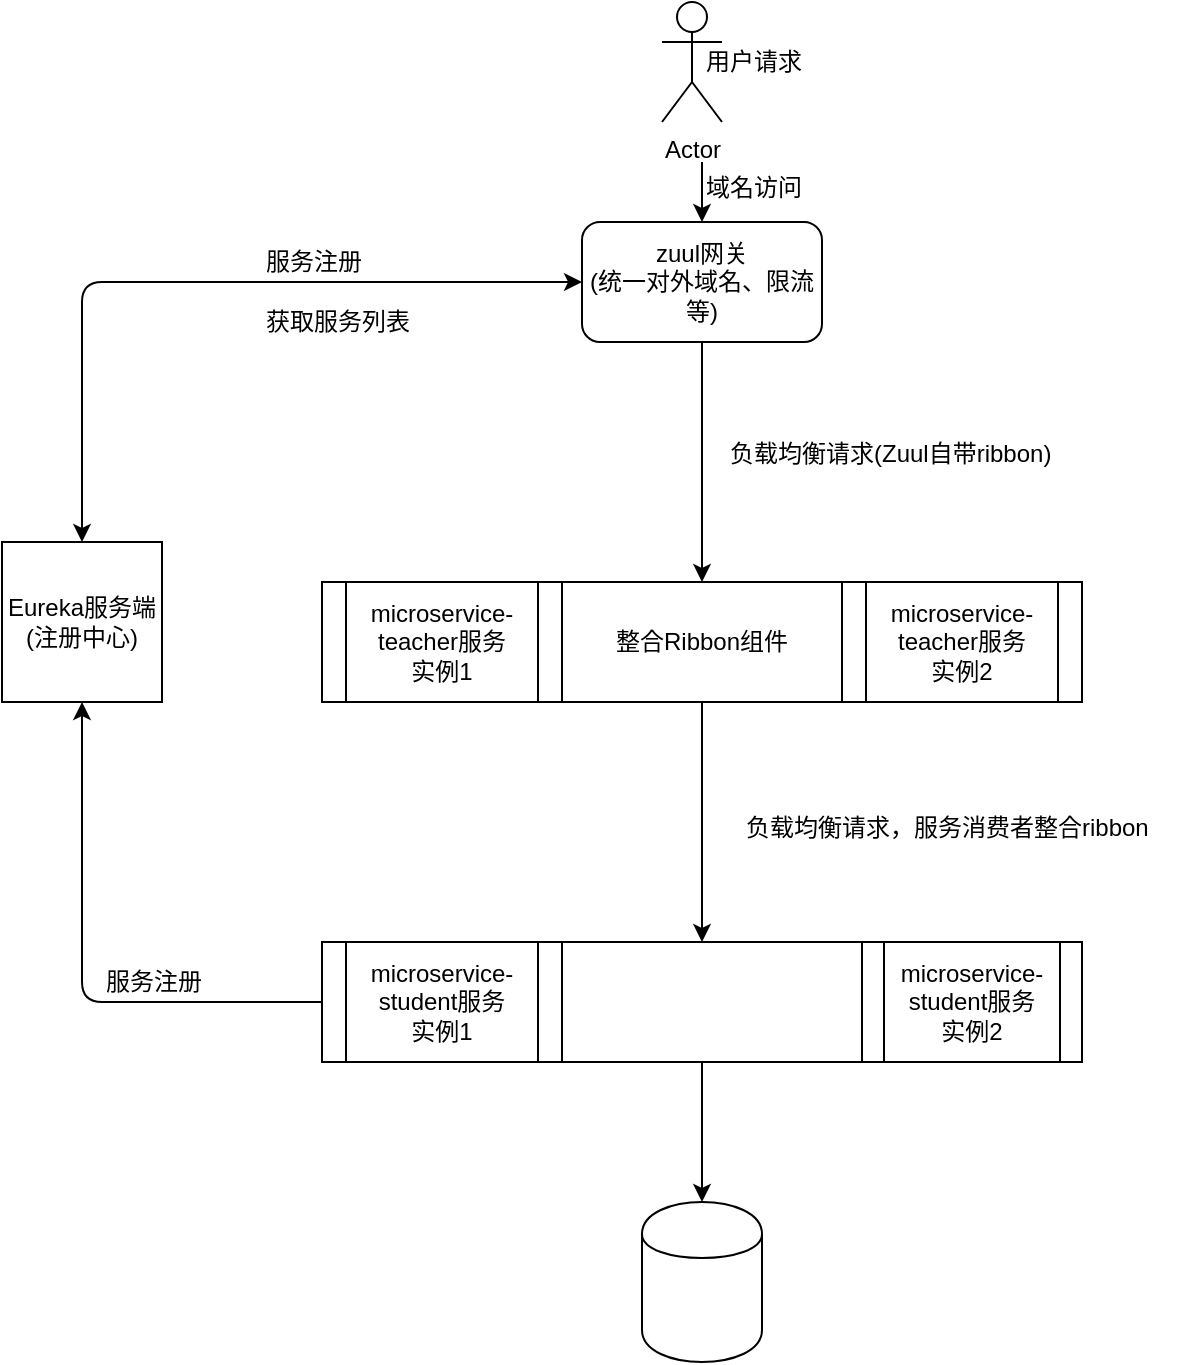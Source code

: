 <mxfile version="12.0.0" type="github" pages="1"><diagram id="UodmwTNIVUWjcvADWhPr" name="Page-1"><mxGraphModel dx="1024" dy="539" grid="1" gridSize="10" guides="1" tooltips="1" connect="1" arrows="1" fold="1" page="1" pageScale="1" pageWidth="827" pageHeight="1169" math="0" shadow="0"><root><mxCell id="0"/><mxCell id="1" parent="0"/><mxCell id="faPjB3JRIvHyebPJea7A-1" value="&lt;div&gt;Eureka服务端&lt;/div&gt;&lt;div&gt;(注册中心)&lt;br&gt;&lt;/div&gt;" style="whiteSpace=wrap;html=1;aspect=fixed;" vertex="1" parent="1"><mxGeometry x="110" y="310" width="80" height="80" as="geometry"/></mxCell><mxCell id="faPjB3JRIvHyebPJea7A-3" value="" style="rounded=0;whiteSpace=wrap;html=1;" vertex="1" parent="1"><mxGeometry x="270" y="510" width="380" height="60" as="geometry"/></mxCell><mxCell id="faPjB3JRIvHyebPJea7A-4" value="&lt;div&gt;microservice-student服务&lt;/div&gt;&lt;div&gt;实例1&lt;br&gt;&lt;/div&gt;" style="shape=process;whiteSpace=wrap;html=1;backgroundOutline=1;" vertex="1" parent="1"><mxGeometry x="270" y="510" width="120" height="60" as="geometry"/></mxCell><mxCell id="faPjB3JRIvHyebPJea7A-5" value="&lt;div&gt;microservice-student服务&lt;/div&gt;&lt;div&gt;实例2&lt;/div&gt;" style="shape=process;whiteSpace=wrap;html=1;backgroundOutline=1;" vertex="1" parent="1"><mxGeometry x="540" y="510" width="110" height="60" as="geometry"/></mxCell><mxCell id="faPjB3JRIvHyebPJea7A-10" value="服务注册" style="text;html=1;resizable=0;points=[];autosize=1;align=left;verticalAlign=top;spacingTop=-4;" vertex="1" parent="1"><mxGeometry x="160" y="520" width="60" height="20" as="geometry"/></mxCell><mxCell id="faPjB3JRIvHyebPJea7A-12" value="&lt;div&gt;zuul网关&lt;/div&gt;&lt;div&gt;(统一对外域名、限流等)&lt;br&gt;&lt;/div&gt;" style="rounded=1;whiteSpace=wrap;html=1;" vertex="1" parent="1"><mxGeometry x="400" y="150" width="120" height="60" as="geometry"/></mxCell><mxCell id="faPjB3JRIvHyebPJea7A-14" value="" style="endArrow=classic;html=1;entryX=0.5;entryY=1;entryDx=0;entryDy=0;exitX=0;exitY=0.5;exitDx=0;exitDy=0;" edge="1" parent="1" source="faPjB3JRIvHyebPJea7A-4" target="faPjB3JRIvHyebPJea7A-1"><mxGeometry width="50" height="50" relative="1" as="geometry"><mxPoint x="250" y="540" as="sourcePoint"/><mxPoint x="150" y="240" as="targetPoint"/><Array as="points"><mxPoint x="150" y="540"/></Array></mxGeometry></mxCell><mxCell id="faPjB3JRIvHyebPJea7A-15" value="Actor" style="shape=umlActor;verticalLabelPosition=bottom;labelBackgroundColor=#ffffff;verticalAlign=top;html=1;outlineConnect=0;" vertex="1" parent="1"><mxGeometry x="440" y="40" width="30" height="60" as="geometry"/></mxCell><mxCell id="faPjB3JRIvHyebPJea7A-18" value="用户请求" style="text;html=1;resizable=0;points=[];autosize=1;align=left;verticalAlign=top;spacingTop=-4;" vertex="1" parent="1"><mxGeometry x="460" y="60" width="60" height="20" as="geometry"/></mxCell><mxCell id="faPjB3JRIvHyebPJea7A-19" value="" style="endArrow=classic;html=1;exitX=0.5;exitY=1;exitDx=0;exitDy=0;entryX=0.5;entryY=0;entryDx=0;entryDy=0;" edge="1" parent="1" source="faPjB3JRIvHyebPJea7A-25" target="faPjB3JRIvHyebPJea7A-3"><mxGeometry width="50" height="50" relative="1" as="geometry"><mxPoint x="365" y="480" as="sourcePoint"/><mxPoint x="415" y="430" as="targetPoint"/></mxGeometry></mxCell><mxCell id="faPjB3JRIvHyebPJea7A-20" value="" style="endArrow=classic;startArrow=classic;html=1;entryX=0.5;entryY=0;entryDx=0;entryDy=0;exitX=0;exitY=0.5;exitDx=0;exitDy=0;" edge="1" parent="1" source="faPjB3JRIvHyebPJea7A-12" target="faPjB3JRIvHyebPJea7A-1"><mxGeometry width="50" height="50" relative="1" as="geometry"><mxPoint x="100" y="720" as="sourcePoint"/><mxPoint x="150" y="670" as="targetPoint"/><Array as="points"><mxPoint x="150" y="180"/></Array></mxGeometry></mxCell><mxCell id="faPjB3JRIvHyebPJea7A-21" value="服务注册" style="text;html=1;resizable=0;points=[];autosize=1;align=left;verticalAlign=top;spacingTop=-4;" vertex="1" parent="1"><mxGeometry x="240" y="160" width="60" height="20" as="geometry"/></mxCell><mxCell id="faPjB3JRIvHyebPJea7A-22" value="获取服务列表" style="text;html=1;resizable=0;points=[];autosize=1;align=left;verticalAlign=top;spacingTop=-4;" vertex="1" parent="1"><mxGeometry x="240" y="190" width="90" height="20" as="geometry"/></mxCell><mxCell id="faPjB3JRIvHyebPJea7A-24" value="" style="endArrow=classic;html=1;exitX=0.5;exitY=1;exitDx=0;exitDy=0;entryX=0.5;entryY=0;entryDx=0;entryDy=0;" edge="1" parent="1" source="faPjB3JRIvHyebPJea7A-12" target="faPjB3JRIvHyebPJea7A-25"><mxGeometry width="50" height="50" relative="1" as="geometry"><mxPoint x="100" y="720" as="sourcePoint"/><mxPoint x="460" y="290" as="targetPoint"/></mxGeometry></mxCell><mxCell id="faPjB3JRIvHyebPJea7A-25" value="整合Ribbon组件" style="rounded=0;whiteSpace=wrap;html=1;" vertex="1" parent="1"><mxGeometry x="270" y="330" width="380" height="60" as="geometry"/></mxCell><mxCell id="faPjB3JRIvHyebPJea7A-27" value="负载均衡请求(Zuul自带ribbon)" style="text;html=1;resizable=0;points=[];autosize=1;align=left;verticalAlign=top;spacingTop=-4;" vertex="1" parent="1"><mxGeometry x="472" y="256" width="170" height="20" as="geometry"/></mxCell><mxCell id="faPjB3JRIvHyebPJea7A-29" value="&lt;div&gt;microservice-teacher服务&lt;/div&gt;&lt;div&gt;实例1&lt;br&gt;&lt;/div&gt;" style="shape=process;whiteSpace=wrap;html=1;backgroundOutline=1;" vertex="1" parent="1"><mxGeometry x="270" y="330" width="120" height="60" as="geometry"/></mxCell><mxCell id="faPjB3JRIvHyebPJea7A-30" value="&lt;div&gt;microservice-teacher服务&lt;/div&gt;&lt;div&gt;实例2&lt;br&gt;&lt;/div&gt;" style="shape=process;whiteSpace=wrap;html=1;backgroundOutline=1;" vertex="1" parent="1"><mxGeometry x="530" y="330" width="120" height="60" as="geometry"/></mxCell><mxCell id="faPjB3JRIvHyebPJea7A-31" value="负载均衡请求，服务消费者整合ribbon" style="text;html=1;resizable=0;points=[];autosize=1;align=left;verticalAlign=top;spacingTop=-4;" vertex="1" parent="1"><mxGeometry x="480" y="443" width="220" height="20" as="geometry"/></mxCell><mxCell id="faPjB3JRIvHyebPJea7A-32" value="" style="endArrow=classic;html=1;entryX=0.5;entryY=0;entryDx=0;entryDy=0;" edge="1" parent="1" target="faPjB3JRIvHyebPJea7A-12"><mxGeometry width="50" height="50" relative="1" as="geometry"><mxPoint x="460" y="120" as="sourcePoint"/><mxPoint x="555" y="90" as="targetPoint"/></mxGeometry></mxCell><mxCell id="faPjB3JRIvHyebPJea7A-33" value="域名访问" style="text;html=1;resizable=0;points=[];autosize=1;align=left;verticalAlign=top;spacingTop=-4;" vertex="1" parent="1"><mxGeometry x="460" y="123" width="60" height="20" as="geometry"/></mxCell><mxCell id="faPjB3JRIvHyebPJea7A-34" value="" style="endArrow=classic;html=1;exitX=0.5;exitY=1;exitDx=0;exitDy=0;" edge="1" parent="1" source="faPjB3JRIvHyebPJea7A-3"><mxGeometry width="50" height="50" relative="1" as="geometry"><mxPoint x="430" y="650" as="sourcePoint"/><mxPoint x="460" y="640" as="targetPoint"/></mxGeometry></mxCell><mxCell id="faPjB3JRIvHyebPJea7A-35" value="" style="shape=cylinder;whiteSpace=wrap;html=1;boundedLbl=1;backgroundOutline=1;" vertex="1" parent="1"><mxGeometry x="430" y="640" width="60" height="80" as="geometry"/></mxCell></root></mxGraphModel></diagram></mxfile>